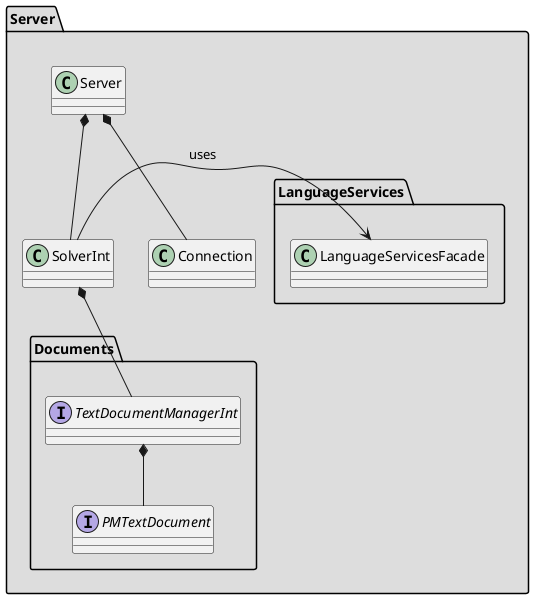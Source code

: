 @startuml

package Server #DDDDDD {

    package LanguageServices {
        class LanguageServicesFacade
    }

    package Documents{
        interface PMTextDocument
        interface TextDocumentManagerInt 
    }

    class SolverInt
    class Connection
    class Server

    SolverInt -> LanguageServicesFacade : "uses"
    Server *-- SolverInt
    Server *-- Connection
    

    SolverInt *-- TextDocumentManagerInt
    TextDocumentManagerInt *-- PMTextDocument
}



@enduml